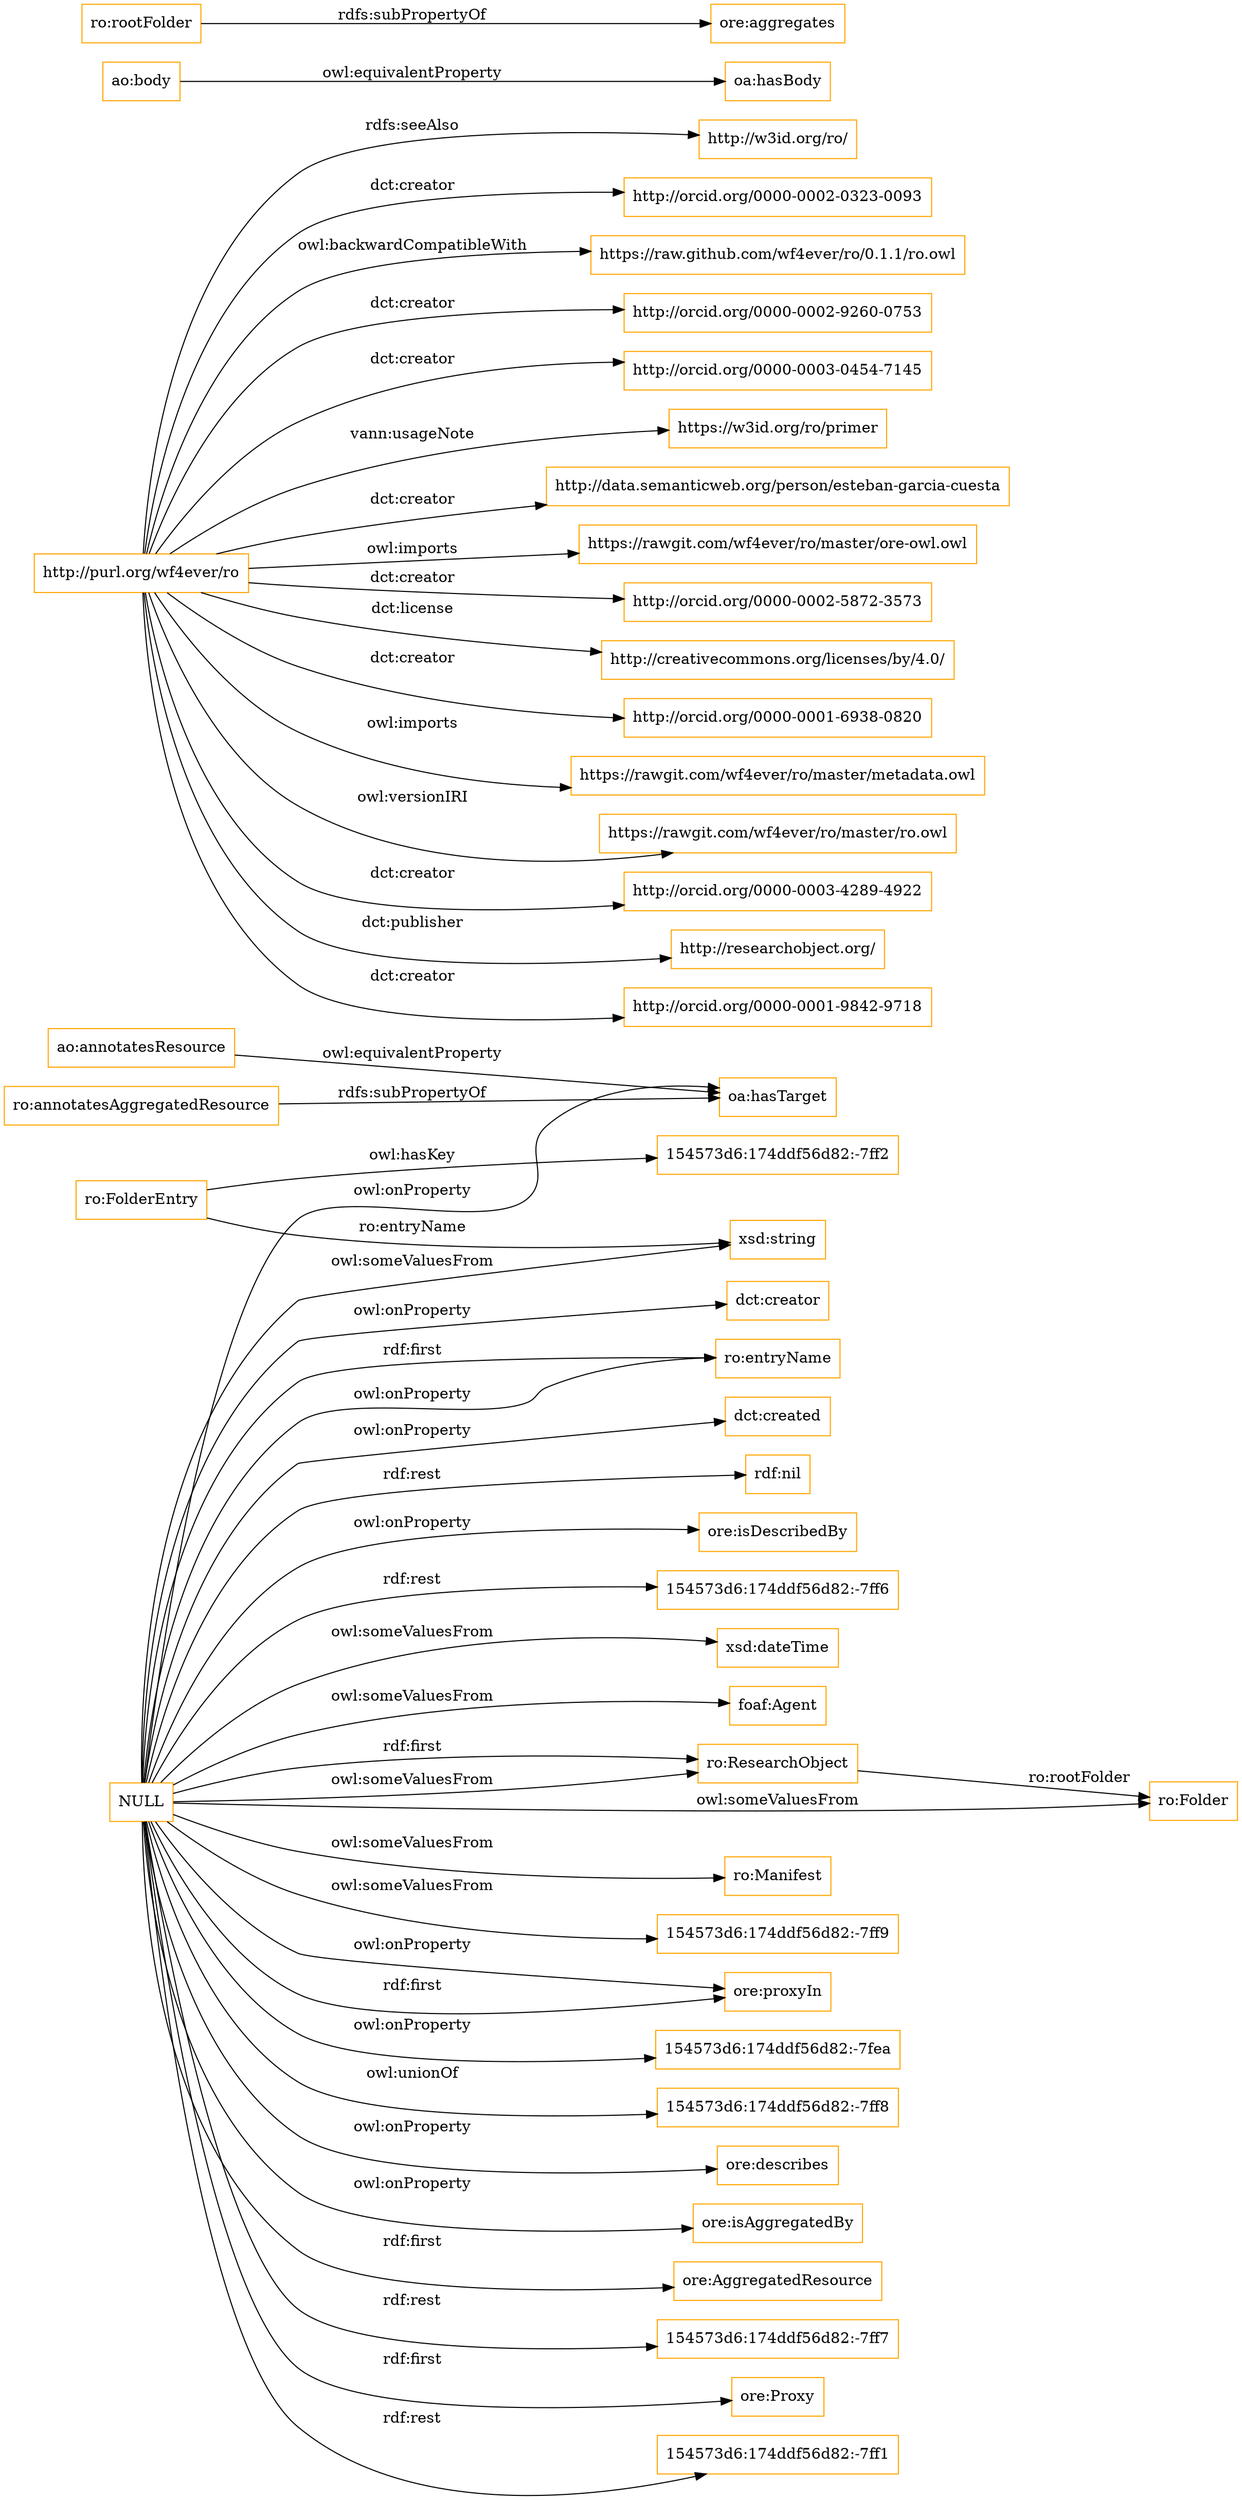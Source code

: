 digraph ar2dtool_diagram { 
rankdir=LR;
size="1501"
node [shape = rectangle, color="orange"]; "foaf:Agent" "ro:ResearchObject" "ro:Manifest" "ro:FolderEntry" "ro:Folder" "154573d6:174ddf56d82:-7ff9" ; /*classes style*/
	"ao:annotatesResource" -> "oa:hasTarget" [ label = "owl:equivalentProperty" ];
	"http://purl.org/wf4ever/ro" -> "http://w3id.org/ro/" [ label = "rdfs:seeAlso" ];
	"http://purl.org/wf4ever/ro" -> "http://orcid.org/0000-0002-0323-0093" [ label = "dct:creator" ];
	"http://purl.org/wf4ever/ro" -> "https://raw.github.com/wf4ever/ro/0.1.1/ro.owl" [ label = "owl:backwardCompatibleWith" ];
	"http://purl.org/wf4ever/ro" -> "http://orcid.org/0000-0002-9260-0753" [ label = "dct:creator" ];
	"http://purl.org/wf4ever/ro" -> "http://orcid.org/0000-0003-0454-7145" [ label = "dct:creator" ];
	"http://purl.org/wf4ever/ro" -> "https://w3id.org/ro/primer" [ label = "vann:usageNote" ];
	"http://purl.org/wf4ever/ro" -> "http://data.semanticweb.org/person/esteban-garcia-cuesta" [ label = "dct:creator" ];
	"http://purl.org/wf4ever/ro" -> "https://rawgit.com/wf4ever/ro/master/ore-owl.owl" [ label = "owl:imports" ];
	"http://purl.org/wf4ever/ro" -> "http://orcid.org/0000-0002-5872-3573" [ label = "dct:creator" ];
	"http://purl.org/wf4ever/ro" -> "http://creativecommons.org/licenses/by/4.0/" [ label = "dct:license" ];
	"http://purl.org/wf4ever/ro" -> "http://orcid.org/0000-0001-6938-0820" [ label = "dct:creator" ];
	"http://purl.org/wf4ever/ro" -> "https://rawgit.com/wf4ever/ro/master/metadata.owl" [ label = "owl:imports" ];
	"http://purl.org/wf4ever/ro" -> "https://rawgit.com/wf4ever/ro/master/ro.owl" [ label = "owl:versionIRI" ];
	"http://purl.org/wf4ever/ro" -> "http://orcid.org/0000-0003-4289-4922" [ label = "dct:creator" ];
	"http://purl.org/wf4ever/ro" -> "http://researchobject.org/" [ label = "dct:publisher" ];
	"http://purl.org/wf4ever/ro" -> "http://orcid.org/0000-0001-9842-9718" [ label = "dct:creator" ];
	"ao:body" -> "oa:hasBody" [ label = "owl:equivalentProperty" ];
	"ro:annotatesAggregatedResource" -> "oa:hasTarget" [ label = "rdfs:subPropertyOf" ];
	"NULL" -> "154573d6:174ddf56d82:-7fea" [ label = "owl:onProperty" ];
	"NULL" -> "154573d6:174ddf56d82:-7ff8" [ label = "owl:unionOf" ];
	"NULL" -> "xsd:string" [ label = "owl:someValuesFrom" ];
	"NULL" -> "ore:AggregatedResource" [ label = "rdf:first" ];
	"NULL" -> "154573d6:174ddf56d82:-7ff7" [ label = "rdf:rest" ];
	"NULL" -> "ro:Folder" [ label = "owl:someValuesFrom" ];
	"NULL" -> "ore:Proxy" [ label = "rdf:first" ];
	"NULL" -> "foaf:Agent" [ label = "owl:someValuesFrom" ];
	"NULL" -> "154573d6:174ddf56d82:-7ff1" [ label = "rdf:rest" ];
	"NULL" -> "dct:creator" [ label = "owl:onProperty" ];
	"NULL" -> "154573d6:174ddf56d82:-7ff9" [ label = "owl:someValuesFrom" ];
	"NULL" -> "ro:entryName" [ label = "rdf:first" ];
	"NULL" -> "oa:hasTarget" [ label = "owl:onProperty" ];
	"NULL" -> "ro:ResearchObject" [ label = "rdf:first" ];
	"NULL" -> "dct:created" [ label = "owl:onProperty" ];
	"NULL" -> "ro:Manifest" [ label = "owl:someValuesFrom" ];
	"NULL" -> "rdf:nil" [ label = "rdf:rest" ];
	"NULL" -> "ore:isDescribedBy" [ label = "owl:onProperty" ];
	"NULL" -> "154573d6:174ddf56d82:-7ff6" [ label = "rdf:rest" ];
	"NULL" -> "xsd:dateTime" [ label = "owl:someValuesFrom" ];
	"NULL" -> "ore:proxyIn" [ label = "owl:onProperty" ];
	"NULL" -> "ro:entryName" [ label = "owl:onProperty" ];
	"NULL" -> "ore:describes" [ label = "owl:onProperty" ];
	"NULL" -> "ro:ResearchObject" [ label = "owl:someValuesFrom" ];
	"NULL" -> "ore:isAggregatedBy" [ label = "owl:onProperty" ];
	"NULL" -> "ore:proxyIn" [ label = "rdf:first" ];
	"ro:FolderEntry" -> "154573d6:174ddf56d82:-7ff2" [ label = "owl:hasKey" ];
	"ro:rootFolder" -> "ore:aggregates" [ label = "rdfs:subPropertyOf" ];
	"ro:ResearchObject" -> "ro:Folder" [ label = "ro:rootFolder" ];
	"ro:FolderEntry" -> "xsd:string" [ label = "ro:entryName" ];

}
